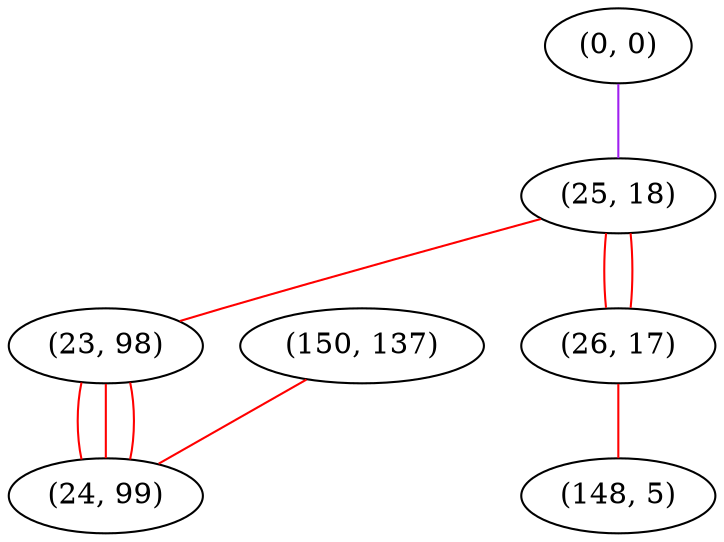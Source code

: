 graph "" {
"(0, 0)";
"(25, 18)";
"(150, 137)";
"(23, 98)";
"(24, 99)";
"(26, 17)";
"(148, 5)";
"(0, 0)" -- "(25, 18)"  [color=purple, key=0, weight=4];
"(25, 18)" -- "(23, 98)"  [color=red, key=0, weight=1];
"(25, 18)" -- "(26, 17)"  [color=red, key=0, weight=1];
"(25, 18)" -- "(26, 17)"  [color=red, key=1, weight=1];
"(150, 137)" -- "(24, 99)"  [color=red, key=0, weight=1];
"(23, 98)" -- "(24, 99)"  [color=red, key=0, weight=1];
"(23, 98)" -- "(24, 99)"  [color=red, key=1, weight=1];
"(23, 98)" -- "(24, 99)"  [color=red, key=2, weight=1];
"(26, 17)" -- "(148, 5)"  [color=red, key=0, weight=1];
}
